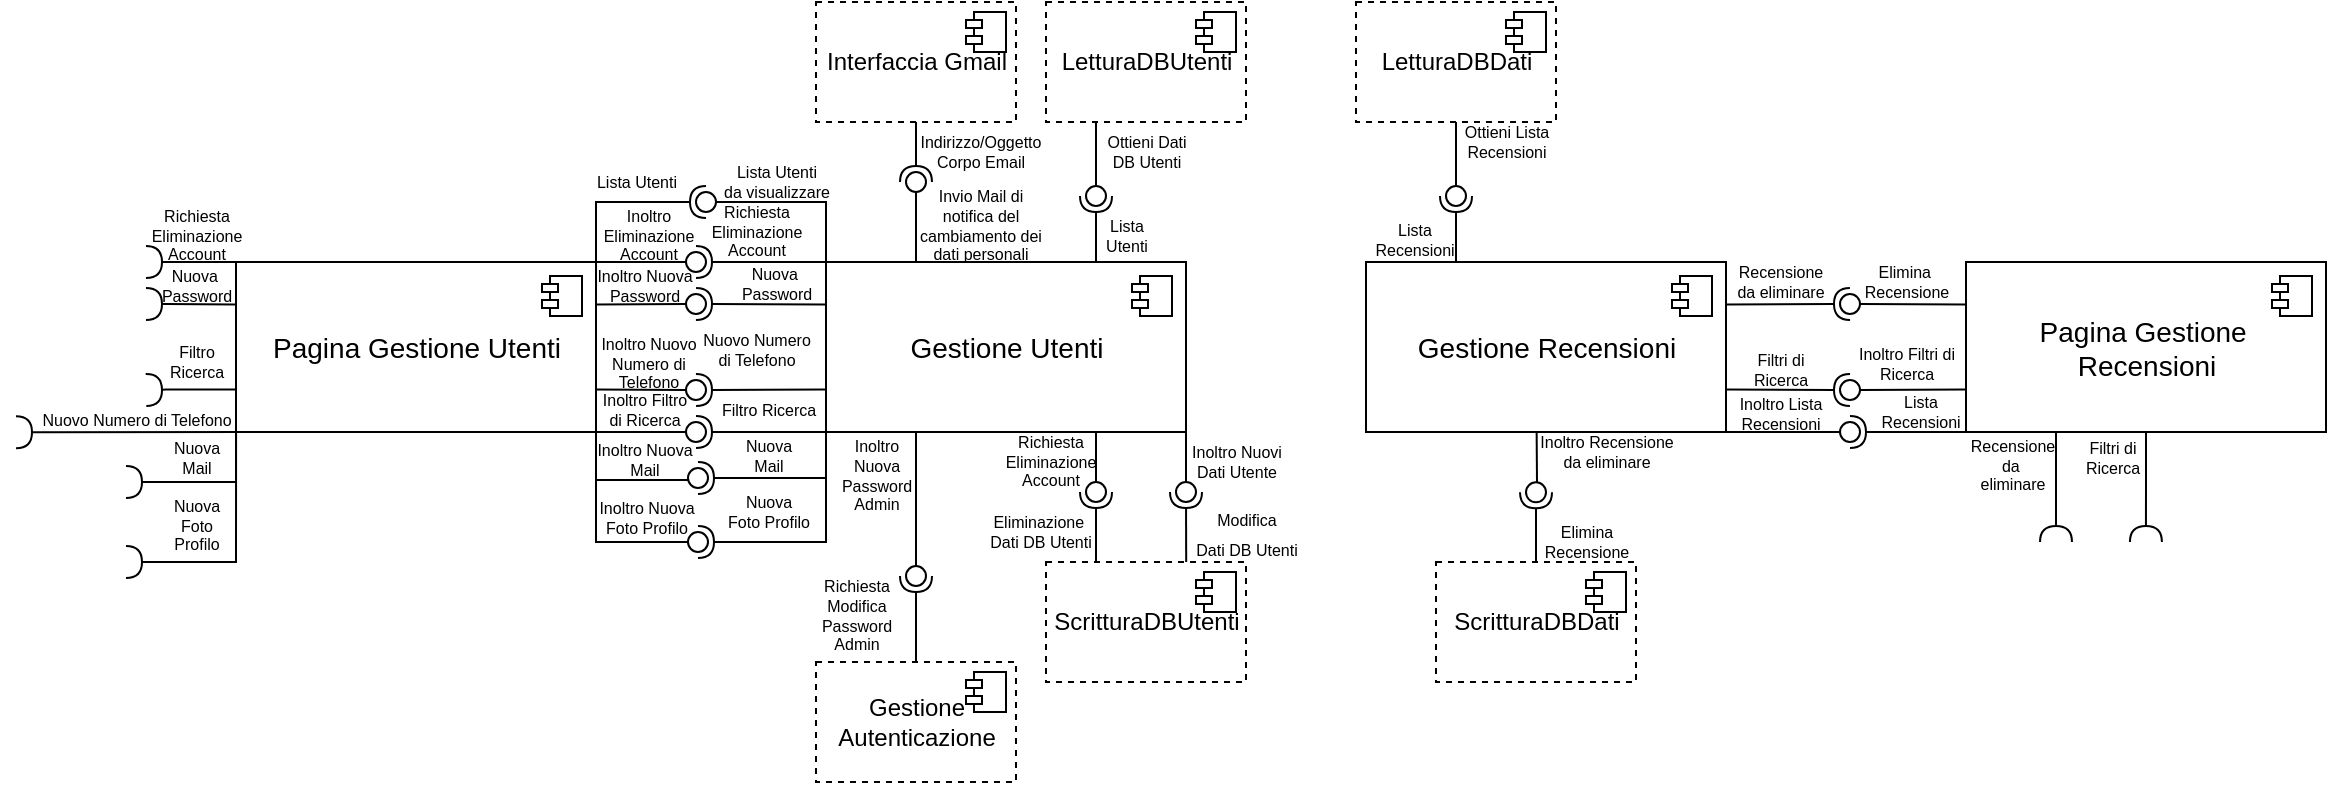 <mxfile version="14.6.13" type="device"><diagram name="Pagina-1" id="r0RVuna3pJHe9un1B9BG"><mxGraphModel dx="1111" dy="325" grid="1" gridSize="10" guides="1" tooltips="1" connect="1" arrows="1" fold="1" page="1" pageScale="1" pageWidth="827" pageHeight="1169" math="0" shadow="0"><root><mxCell id="0"/><mxCell id="1" parent="0"/><mxCell id="8ZzWhvBQYeryGhF7GO5f-3" value="&lt;font style=&quot;font-size: 14px&quot;&gt;Gestione Utenti&lt;/font&gt;" style="html=1;dropTarget=0;" parent="1" vertex="1"><mxGeometry x="300" y="880" width="180" height="85" as="geometry"/></mxCell><mxCell id="8ZzWhvBQYeryGhF7GO5f-4" value="" style="shape=module;jettyWidth=8;jettyHeight=4;" parent="8ZzWhvBQYeryGhF7GO5f-3" vertex="1"><mxGeometry x="1" width="20" height="20" relative="1" as="geometry"><mxPoint x="-27" y="7" as="offset"/></mxGeometry></mxCell><mxCell id="8ZzWhvBQYeryGhF7GO5f-5" value="Gestione &lt;br&gt;Autenticazione" style="html=1;dropTarget=0;dashed=1;" parent="1" vertex="1"><mxGeometry x="295" y="1080" width="100" height="60" as="geometry"/></mxCell><mxCell id="8ZzWhvBQYeryGhF7GO5f-6" value="" style="shape=module;jettyWidth=8;jettyHeight=4;" parent="8ZzWhvBQYeryGhF7GO5f-5" vertex="1"><mxGeometry x="1" width="20" height="20" relative="1" as="geometry"><mxPoint x="-25" y="5" as="offset"/></mxGeometry></mxCell><mxCell id="8ZzWhvBQYeryGhF7GO5f-7" value="ScritturaDBUtenti" style="html=1;dropTarget=0;dashed=1;" parent="1" vertex="1"><mxGeometry x="410" y="1030" width="100" height="60" as="geometry"/></mxCell><mxCell id="8ZzWhvBQYeryGhF7GO5f-8" value="" style="shape=module;jettyWidth=8;jettyHeight=4;" parent="8ZzWhvBQYeryGhF7GO5f-7" vertex="1"><mxGeometry x="1" width="20" height="20" relative="1" as="geometry"><mxPoint x="-25" y="5" as="offset"/></mxGeometry></mxCell><mxCell id="8ZzWhvBQYeryGhF7GO5f-9" value="Interfaccia Gmail" style="html=1;dropTarget=0;dashed=1;" parent="1" vertex="1"><mxGeometry x="295" y="750" width="100" height="60" as="geometry"/></mxCell><mxCell id="8ZzWhvBQYeryGhF7GO5f-10" value="" style="shape=module;jettyWidth=8;jettyHeight=4;" parent="8ZzWhvBQYeryGhF7GO5f-9" vertex="1"><mxGeometry x="1" width="20" height="20" relative="1" as="geometry"><mxPoint x="-25" y="5" as="offset"/></mxGeometry></mxCell><mxCell id="8ZzWhvBQYeryGhF7GO5f-11" value="&lt;font style=&quot;font-size: 14px&quot;&gt;Pagina Gestione Utenti&lt;/font&gt;" style="html=1;dropTarget=0;" parent="1" vertex="1"><mxGeometry x="5" y="880" width="180" height="85" as="geometry"/></mxCell><mxCell id="8ZzWhvBQYeryGhF7GO5f-12" value="" style="shape=module;jettyWidth=8;jettyHeight=4;" parent="8ZzWhvBQYeryGhF7GO5f-11" vertex="1"><mxGeometry x="1" width="20" height="20" relative="1" as="geometry"><mxPoint x="-27" y="7" as="offset"/></mxGeometry></mxCell><mxCell id="8ZzWhvBQYeryGhF7GO5f-13" value="&lt;font style=&quot;font-size: 14px&quot;&gt;Gestione Recensioni&lt;/font&gt;" style="html=1;dropTarget=0;" parent="1" vertex="1"><mxGeometry x="570" y="880" width="180" height="85" as="geometry"/></mxCell><mxCell id="8ZzWhvBQYeryGhF7GO5f-14" value="" style="shape=module;jettyWidth=8;jettyHeight=4;" parent="8ZzWhvBQYeryGhF7GO5f-13" vertex="1"><mxGeometry x="1" width="20" height="20" relative="1" as="geometry"><mxPoint x="-27" y="7" as="offset"/></mxGeometry></mxCell><mxCell id="8ZzWhvBQYeryGhF7GO5f-15" value="&lt;font style=&quot;font-size: 14px&quot;&gt;Pagina Gestione&amp;nbsp;&lt;br&gt;Recensioni&lt;br&gt;&lt;/font&gt;" style="html=1;dropTarget=0;" parent="1" vertex="1"><mxGeometry x="870" y="880" width="180" height="85" as="geometry"/></mxCell><mxCell id="8ZzWhvBQYeryGhF7GO5f-16" value="" style="shape=module;jettyWidth=8;jettyHeight=4;" parent="8ZzWhvBQYeryGhF7GO5f-15" vertex="1"><mxGeometry x="1" width="20" height="20" relative="1" as="geometry"><mxPoint x="-27" y="7" as="offset"/></mxGeometry></mxCell><mxCell id="8ZzWhvBQYeryGhF7GO5f-17" value="LetturaDBUtenti" style="html=1;dropTarget=0;dashed=1;" parent="1" vertex="1"><mxGeometry x="410" y="750" width="100" height="60" as="geometry"/></mxCell><mxCell id="8ZzWhvBQYeryGhF7GO5f-18" value="" style="shape=module;jettyWidth=8;jettyHeight=4;" parent="8ZzWhvBQYeryGhF7GO5f-17" vertex="1"><mxGeometry x="1" width="20" height="20" relative="1" as="geometry"><mxPoint x="-25" y="5" as="offset"/></mxGeometry></mxCell><mxCell id="ghMi2BkmYx3wNhRPflyT-1" value="" style="rounded=0;orthogonalLoop=1;jettySize=auto;html=1;endArrow=none;endFill=0;exitX=0.25;exitY=0;exitDx=0;exitDy=0;" parent="1" source="8ZzWhvBQYeryGhF7GO5f-3" target="ghMi2BkmYx3wNhRPflyT-3" edge="1"><mxGeometry relative="1" as="geometry"><mxPoint x="160" y="965" as="sourcePoint"/></mxGeometry></mxCell><mxCell id="ghMi2BkmYx3wNhRPflyT-2" value="" style="rounded=0;orthogonalLoop=1;jettySize=auto;html=1;endArrow=halfCircle;endFill=0;entryX=0.5;entryY=0.5;entryDx=0;entryDy=0;endSize=6;strokeWidth=1;exitX=0.5;exitY=1;exitDx=0;exitDy=0;" parent="1" source="8ZzWhvBQYeryGhF7GO5f-9" target="ghMi2BkmYx3wNhRPflyT-3" edge="1"><mxGeometry relative="1" as="geometry"><mxPoint x="360" y="860" as="sourcePoint"/></mxGeometry></mxCell><mxCell id="ghMi2BkmYx3wNhRPflyT-3" value="" style="ellipse;whiteSpace=wrap;html=1;fontFamily=Helvetica;fontSize=12;fontColor=#000000;align=center;strokeColor=#000000;fillColor=#ffffff;points=[];aspect=fixed;resizable=0;" parent="1" vertex="1"><mxGeometry x="340" y="835" width="10" height="10" as="geometry"/></mxCell><mxCell id="ghMi2BkmYx3wNhRPflyT-4" value="Lista &lt;br&gt;Utenti" style="text;html=1;align=center;verticalAlign=middle;resizable=0;points=[];autosize=1;strokeColor=none;fontSize=8;spacing=0;" parent="1" vertex="1"><mxGeometry x="430" y="852" width="40" height="30" as="geometry"/></mxCell><mxCell id="ghMi2BkmYx3wNhRPflyT-5" value="" style="rounded=0;orthogonalLoop=1;jettySize=auto;html=1;endArrow=none;endFill=0;fontSize=8;exitX=1;exitY=0.25;exitDx=0;exitDy=0;" parent="1" source="8ZzWhvBQYeryGhF7GO5f-11" target="ghMi2BkmYx3wNhRPflyT-7" edge="1"><mxGeometry relative="1" as="geometry"><mxPoint x="50" y="915" as="sourcePoint"/></mxGeometry></mxCell><mxCell id="ghMi2BkmYx3wNhRPflyT-6" value="" style="rounded=0;orthogonalLoop=1;jettySize=auto;html=1;endArrow=halfCircle;endFill=0;entryX=0.5;entryY=0.5;entryDx=0;entryDy=0;endSize=6;strokeWidth=1;fontSize=8;exitX=0;exitY=0.25;exitDx=0;exitDy=0;" parent="1" source="8ZzWhvBQYeryGhF7GO5f-3" target="ghMi2BkmYx3wNhRPflyT-7" edge="1"><mxGeometry relative="1" as="geometry"><mxPoint x="90" y="915" as="sourcePoint"/></mxGeometry></mxCell><mxCell id="ghMi2BkmYx3wNhRPflyT-7" value="" style="ellipse;whiteSpace=wrap;html=1;fontFamily=Helvetica;fontSize=12;fontColor=#000000;align=center;strokeColor=#000000;fillColor=#ffffff;points=[];aspect=fixed;resizable=0;" parent="1" vertex="1"><mxGeometry x="230" y="896" width="10" height="10" as="geometry"/></mxCell><mxCell id="ghMi2BkmYx3wNhRPflyT-8" value="Nuova&amp;nbsp;&lt;br&gt;Password" style="text;html=1;align=center;verticalAlign=middle;resizable=0;points=[];autosize=1;strokeColor=none;fontSize=8;" parent="1" vertex="1"><mxGeometry x="250" y="876" width="50" height="30" as="geometry"/></mxCell><mxCell id="ghMi2BkmYx3wNhRPflyT-9" value="" style="rounded=0;orthogonalLoop=1;jettySize=auto;html=1;endArrow=none;endFill=0;fontSize=8;exitX=1;exitY=0.75;exitDx=0;exitDy=0;" parent="1" source="8ZzWhvBQYeryGhF7GO5f-11" target="ghMi2BkmYx3wNhRPflyT-11" edge="1"><mxGeometry relative="1" as="geometry"><mxPoint x="210" y="955" as="sourcePoint"/></mxGeometry></mxCell><mxCell id="ghMi2BkmYx3wNhRPflyT-10" value="" style="rounded=0;orthogonalLoop=1;jettySize=auto;html=1;endArrow=halfCircle;endFill=0;entryX=0.5;entryY=0.5;entryDx=0;entryDy=0;endSize=6;strokeWidth=1;fontSize=8;exitX=0;exitY=0.75;exitDx=0;exitDy=0;" parent="1" source="8ZzWhvBQYeryGhF7GO5f-3" target="ghMi2BkmYx3wNhRPflyT-11" edge="1"><mxGeometry relative="1" as="geometry"><mxPoint x="250" y="955" as="sourcePoint"/></mxGeometry></mxCell><mxCell id="ghMi2BkmYx3wNhRPflyT-11" value="" style="ellipse;whiteSpace=wrap;html=1;fontFamily=Helvetica;fontSize=12;fontColor=#000000;align=center;strokeColor=#000000;fillColor=#ffffff;points=[];aspect=fixed;resizable=0;" parent="1" vertex="1"><mxGeometry x="230" y="939" width="10" height="10" as="geometry"/></mxCell><mxCell id="ghMi2BkmYx3wNhRPflyT-12" value="Nuovo Numero&lt;br&gt;di Telefono" style="text;html=1;align=center;verticalAlign=middle;resizable=0;points=[];autosize=1;strokeColor=none;fontSize=8;" parent="1" vertex="1"><mxGeometry x="230" y="909" width="70" height="30" as="geometry"/></mxCell><mxCell id="ghMi2BkmYx3wNhRPflyT-13" value="" style="rounded=0;orthogonalLoop=1;jettySize=auto;html=1;endArrow=none;endFill=0;fontSize=8;exitX=1;exitY=0;exitDx=0;exitDy=0;" parent="1" source="8ZzWhvBQYeryGhF7GO5f-11" target="ghMi2BkmYx3wNhRPflyT-15" edge="1"><mxGeometry relative="1" as="geometry"><mxPoint x="190" y="895" as="sourcePoint"/></mxGeometry></mxCell><mxCell id="ghMi2BkmYx3wNhRPflyT-14" value="" style="rounded=0;orthogonalLoop=1;jettySize=auto;html=1;endArrow=halfCircle;endFill=0;entryX=0.5;entryY=0.5;entryDx=0;entryDy=0;endSize=6;strokeWidth=1;fontSize=8;exitX=0;exitY=0;exitDx=0;exitDy=0;" parent="1" source="8ZzWhvBQYeryGhF7GO5f-3" target="ghMi2BkmYx3wNhRPflyT-15" edge="1"><mxGeometry relative="1" as="geometry"><mxPoint x="230" y="895" as="sourcePoint"/></mxGeometry></mxCell><mxCell id="ghMi2BkmYx3wNhRPflyT-15" value="" style="ellipse;whiteSpace=wrap;html=1;fontFamily=Helvetica;fontSize=12;fontColor=#000000;align=center;strokeColor=#000000;fillColor=#ffffff;points=[];aspect=fixed;resizable=0;" parent="1" vertex="1"><mxGeometry x="230" y="875" width="10" height="10" as="geometry"/></mxCell><mxCell id="ghMi2BkmYx3wNhRPflyT-16" value="Richiesta&lt;br&gt;Eliminazione&lt;br&gt;Account" style="text;html=1;align=center;verticalAlign=middle;resizable=0;points=[];autosize=1;strokeColor=none;fontSize=8;" parent="1" vertex="1"><mxGeometry x="235" y="845" width="60" height="40" as="geometry"/></mxCell><mxCell id="ghMi2BkmYx3wNhRPflyT-17" value="" style="rounded=0;orthogonalLoop=1;jettySize=auto;html=1;endArrow=none;endFill=0;fontSize=8;exitX=0.25;exitY=1;exitDx=0;exitDy=0;" parent="1" source="8ZzWhvBQYeryGhF7GO5f-3" target="ghMi2BkmYx3wNhRPflyT-19" edge="1"><mxGeometry relative="1" as="geometry"><mxPoint x="367" y="1030" as="sourcePoint"/></mxGeometry></mxCell><mxCell id="ghMi2BkmYx3wNhRPflyT-18" value="" style="rounded=0;orthogonalLoop=1;jettySize=auto;html=1;endArrow=halfCircle;endFill=0;entryX=0.5;entryY=0.5;entryDx=0;entryDy=0;endSize=6;strokeWidth=1;fontSize=8;exitX=0.5;exitY=0;exitDx=0;exitDy=0;" parent="1" source="8ZzWhvBQYeryGhF7GO5f-5" target="ghMi2BkmYx3wNhRPflyT-19" edge="1"><mxGeometry relative="1" as="geometry"><mxPoint x="413" y="1044" as="sourcePoint"/></mxGeometry></mxCell><mxCell id="ghMi2BkmYx3wNhRPflyT-19" value="" style="ellipse;whiteSpace=wrap;html=1;fontFamily=Helvetica;fontSize=12;fontColor=#000000;align=center;strokeColor=#000000;fillColor=#ffffff;points=[];aspect=fixed;resizable=0;" parent="1" vertex="1"><mxGeometry x="340" y="1032" width="10" height="10" as="geometry"/></mxCell><mxCell id="ghMi2BkmYx3wNhRPflyT-20" value="Inoltro &lt;br&gt;Nuova&lt;br&gt;Password &lt;br&gt;Admin" style="text;html=1;align=center;verticalAlign=middle;resizable=0;points=[];autosize=1;strokeColor=none;fontSize=8;" parent="1" vertex="1"><mxGeometry x="300" y="962" width="50" height="50" as="geometry"/></mxCell><mxCell id="ghMi2BkmYx3wNhRPflyT-21" value="Richiesta&lt;br&gt;Modifica&lt;br&gt;Password&lt;br&gt;Admin" style="text;html=1;align=center;verticalAlign=middle;resizable=0;points=[];autosize=1;strokeColor=none;fontSize=8;" parent="1" vertex="1"><mxGeometry x="290" y="1032" width="50" height="50" as="geometry"/></mxCell><mxCell id="ghMi2BkmYx3wNhRPflyT-22" value="" style="rounded=0;orthogonalLoop=1;jettySize=auto;html=1;endArrow=none;endFill=0;fontSize=8;exitX=0.75;exitY=1;exitDx=0;exitDy=0;" parent="1" source="8ZzWhvBQYeryGhF7GO5f-3" target="ghMi2BkmYx3wNhRPflyT-24" edge="1"><mxGeometry relative="1" as="geometry"><mxPoint x="470" y="935" as="sourcePoint"/></mxGeometry></mxCell><mxCell id="ghMi2BkmYx3wNhRPflyT-23" value="" style="rounded=0;orthogonalLoop=1;jettySize=auto;html=1;endArrow=halfCircle;endFill=0;entryX=0.5;entryY=0.5;entryDx=0;entryDy=0;endSize=6;strokeWidth=1;fontSize=8;exitX=0.25;exitY=0;exitDx=0;exitDy=0;" parent="1" source="8ZzWhvBQYeryGhF7GO5f-7" target="ghMi2BkmYx3wNhRPflyT-24" edge="1"><mxGeometry relative="1" as="geometry"><mxPoint x="510" y="935" as="sourcePoint"/></mxGeometry></mxCell><mxCell id="ghMi2BkmYx3wNhRPflyT-24" value="" style="ellipse;whiteSpace=wrap;html=1;fontFamily=Helvetica;fontSize=12;fontColor=#000000;align=center;strokeColor=#000000;fillColor=#ffffff;points=[];aspect=fixed;resizable=0;" parent="1" vertex="1"><mxGeometry x="430" y="990" width="10" height="10" as="geometry"/></mxCell><mxCell id="ghMi2BkmYx3wNhRPflyT-25" value="&lt;font style=&quot;font-size: 8px;&quot;&gt;Eliminazione&amp;nbsp;&lt;br style=&quot;font-size: 8px;&quot;&gt;Dati DB Utenti&lt;br style=&quot;font-size: 8px;&quot;&gt;&lt;/font&gt;" style="text;html=1;align=center;verticalAlign=middle;resizable=0;points=[];autosize=1;strokeColor=none;fillColor=none;fontSize=8;" parent="1" vertex="1"><mxGeometry x="372" y="1000" width="70" height="30" as="geometry"/></mxCell><mxCell id="ghMi2BkmYx3wNhRPflyT-26" value="&lt;font style=&quot;font-size: 8px;&quot;&gt;Richiesta&lt;br style=&quot;font-size: 8px;&quot;&gt;Eliminazione &lt;br style=&quot;font-size: 8px;&quot;&gt;Account&lt;br style=&quot;font-size: 8px;&quot;&gt;&lt;/font&gt;" style="text;html=1;align=center;verticalAlign=middle;resizable=0;points=[];autosize=1;strokeColor=none;fillColor=none;spacing=0;fontSize=8;" parent="1" vertex="1"><mxGeometry x="382" y="960" width="60" height="40" as="geometry"/></mxCell><mxCell id="ghMi2BkmYx3wNhRPflyT-27" value="" style="rounded=0;orthogonalLoop=1;jettySize=auto;html=1;endArrow=none;endFill=0;fontSize=8;exitX=1;exitY=1;exitDx=0;exitDy=0;" parent="1" source="8ZzWhvBQYeryGhF7GO5f-3" target="ghMi2BkmYx3wNhRPflyT-29" edge="1"><mxGeometry relative="1" as="geometry"><mxPoint x="430" y="975" as="sourcePoint"/></mxGeometry></mxCell><mxCell id="ghMi2BkmYx3wNhRPflyT-28" value="" style="rounded=0;orthogonalLoop=1;jettySize=auto;html=1;endArrow=halfCircle;endFill=0;entryX=0.5;entryY=0.5;entryDx=0;entryDy=0;endSize=6;strokeWidth=1;fontSize=8;exitX=0.701;exitY=0;exitDx=0;exitDy=0;exitPerimeter=0;" parent="1" source="8ZzWhvBQYeryGhF7GO5f-7" target="ghMi2BkmYx3wNhRPflyT-29" edge="1"><mxGeometry relative="1" as="geometry"><mxPoint x="470" y="1010" as="sourcePoint"/></mxGeometry></mxCell><mxCell id="ghMi2BkmYx3wNhRPflyT-29" value="" style="ellipse;whiteSpace=wrap;html=1;fontFamily=Helvetica;fontSize=12;fontColor=#000000;align=center;strokeColor=#000000;fillColor=#ffffff;points=[];aspect=fixed;resizable=0;" parent="1" vertex="1"><mxGeometry x="475" y="990" width="10" height="10" as="geometry"/></mxCell><mxCell id="ghMi2BkmYx3wNhRPflyT-30" value="&lt;font style=&quot;font-size: 8px&quot;&gt;Inoltro Nuovi&lt;br&gt;Dati Utente&lt;br style=&quot;font-size: 8px&quot;&gt;&lt;/font&gt;" style="text;html=1;align=center;verticalAlign=middle;resizable=0;points=[];autosize=1;strokeColor=none;fillColor=none;spacing=0;fontSize=8;" parent="1" vertex="1"><mxGeometry x="475" y="965" width="60" height="30" as="geometry"/></mxCell><mxCell id="ghMi2BkmYx3wNhRPflyT-31" value="&lt;font style=&quot;font-size: 8px&quot;&gt;Modifica&lt;br&gt;Dati DB Utenti&lt;br&gt;&lt;/font&gt;" style="text;html=1;align=center;verticalAlign=middle;resizable=0;points=[];autosize=1;strokeColor=none;fillColor=none;" parent="1" vertex="1"><mxGeometry x="475" y="995" width="70" height="40" as="geometry"/></mxCell><mxCell id="ghMi2BkmYx3wNhRPflyT-32" value="" style="rounded=0;orthogonalLoop=1;jettySize=auto;html=1;endArrow=none;endFill=0;fontSize=8;exitX=1;exitY=1;exitDx=0;exitDy=0;" parent="1" source="8ZzWhvBQYeryGhF7GO5f-11" target="ghMi2BkmYx3wNhRPflyT-34" edge="1"><mxGeometry relative="1" as="geometry"><mxPoint x="270" y="915" as="sourcePoint"/></mxGeometry></mxCell><mxCell id="ghMi2BkmYx3wNhRPflyT-33" value="" style="rounded=0;orthogonalLoop=1;jettySize=auto;html=1;endArrow=halfCircle;endFill=0;entryX=0.5;entryY=0.5;entryDx=0;entryDy=0;endSize=6;strokeWidth=1;fontSize=8;exitX=0;exitY=1;exitDx=0;exitDy=0;" parent="1" source="8ZzWhvBQYeryGhF7GO5f-3" target="ghMi2BkmYx3wNhRPflyT-34" edge="1"><mxGeometry relative="1" as="geometry"><mxPoint x="310" y="915" as="sourcePoint"/></mxGeometry></mxCell><mxCell id="ghMi2BkmYx3wNhRPflyT-34" value="" style="ellipse;whiteSpace=wrap;html=1;fontFamily=Helvetica;fontSize=12;fontColor=#000000;align=center;strokeColor=#000000;fillColor=#ffffff;points=[];aspect=fixed;resizable=0;" parent="1" vertex="1"><mxGeometry x="230" y="960" width="10" height="10" as="geometry"/></mxCell><mxCell id="ghMi2BkmYx3wNhRPflyT-35" value="Filtro Ricerca" style="text;html=1;align=center;verticalAlign=middle;resizable=0;points=[];autosize=1;strokeColor=none;fontSize=8;" parent="1" vertex="1"><mxGeometry x="241" y="944" width="60" height="20" as="geometry"/></mxCell><mxCell id="ghMi2BkmYx3wNhRPflyT-36" value="" style="rounded=0;orthogonalLoop=1;jettySize=auto;html=1;endArrow=none;endFill=0;fontSize=8;exitX=0;exitY=0;exitDx=0;exitDy=0;edgeStyle=orthogonalEdgeStyle;" parent="1" source="8ZzWhvBQYeryGhF7GO5f-3" target="ghMi2BkmYx3wNhRPflyT-38" edge="1"><mxGeometry relative="1" as="geometry"><mxPoint x="220" y="875" as="sourcePoint"/><Array as="points"><mxPoint x="300" y="850"/></Array></mxGeometry></mxCell><mxCell id="ghMi2BkmYx3wNhRPflyT-37" value="" style="rounded=0;orthogonalLoop=1;jettySize=auto;html=1;endArrow=halfCircle;endFill=0;entryX=0.5;entryY=0.5;entryDx=0;entryDy=0;endSize=6;strokeWidth=1;fontSize=8;edgeStyle=orthogonalEdgeStyle;exitX=1;exitY=0;exitDx=0;exitDy=0;" parent="1" source="8ZzWhvBQYeryGhF7GO5f-11" target="ghMi2BkmYx3wNhRPflyT-38" edge="1"><mxGeometry relative="1" as="geometry"><mxPoint x="170" y="860" as="sourcePoint"/><Array as="points"><mxPoint x="185" y="850"/></Array></mxGeometry></mxCell><mxCell id="ghMi2BkmYx3wNhRPflyT-38" value="" style="ellipse;whiteSpace=wrap;html=1;fontFamily=Helvetica;fontSize=12;fontColor=#000000;align=center;strokeColor=#000000;fillColor=#ffffff;points=[];aspect=fixed;resizable=0;" parent="1" vertex="1"><mxGeometry x="235" y="845" width="10" height="10" as="geometry"/></mxCell><mxCell id="ghMi2BkmYx3wNhRPflyT-39" value="Lista Utenti&lt;br&gt;da visualizzare" style="text;html=1;align=center;verticalAlign=middle;resizable=0;points=[];autosize=1;strokeColor=none;fontSize=8;" parent="1" vertex="1"><mxGeometry x="240" y="825" width="70" height="30" as="geometry"/></mxCell><mxCell id="ghMi2BkmYx3wNhRPflyT-40" value="Lista Utenti" style="text;html=1;align=center;verticalAlign=middle;resizable=0;points=[];autosize=1;strokeColor=none;fontSize=8;spacing=0;" parent="1" vertex="1"><mxGeometry x="175" y="830" width="60" height="20" as="geometry"/></mxCell><mxCell id="ghMi2BkmYx3wNhRPflyT-41" value="Inoltro Nuova&lt;br&gt;Password" style="text;html=1;align=center;verticalAlign=middle;resizable=0;points=[];autosize=1;strokeColor=none;fontSize=8;" parent="1" vertex="1"><mxGeometry x="179" y="877" width="60" height="30" as="geometry"/></mxCell><mxCell id="ghMi2BkmYx3wNhRPflyT-42" value="Inoltro&lt;br&gt;Eliminazione&lt;br&gt;Account" style="text;html=1;align=center;verticalAlign=middle;resizable=0;points=[];autosize=1;strokeColor=none;fontSize=8;" parent="1" vertex="1"><mxGeometry x="181" y="847" width="60" height="40" as="geometry"/></mxCell><mxCell id="ghMi2BkmYx3wNhRPflyT-43" value="Inoltro Nuovo&lt;br&gt;Numero di&lt;br&gt;Telefono" style="text;html=1;align=center;verticalAlign=middle;resizable=0;points=[];autosize=1;strokeColor=none;fontSize=8;" parent="1" vertex="1"><mxGeometry x="181" y="911" width="60" height="40" as="geometry"/></mxCell><mxCell id="ghMi2BkmYx3wNhRPflyT-44" value="Inoltro Filtro&lt;br&gt;di Ricerca" style="text;html=1;align=center;verticalAlign=middle;resizable=0;points=[];autosize=1;strokeColor=none;fontSize=8;" parent="1" vertex="1"><mxGeometry x="179" y="939" width="60" height="30" as="geometry"/></mxCell><mxCell id="ghMi2BkmYx3wNhRPflyT-46" value="" style="rounded=0;orthogonalLoop=1;jettySize=auto;html=1;endArrow=halfCircle;endFill=0;entryX=0.5;entryY=0.5;entryDx=0;entryDy=0;endSize=6;strokeWidth=1;fontSize=8;exitX=0;exitY=0;exitDx=0;exitDy=0;" parent="1" source="8ZzWhvBQYeryGhF7GO5f-11" edge="1"><mxGeometry relative="1" as="geometry"><mxPoint x="-20" y="880" as="sourcePoint"/><mxPoint x="-40" y="880" as="targetPoint"/></mxGeometry></mxCell><mxCell id="ghMi2BkmYx3wNhRPflyT-48" value="" style="rounded=0;orthogonalLoop=1;jettySize=auto;html=1;endArrow=halfCircle;endFill=0;endSize=6;strokeWidth=1;fontSize=8;exitX=0;exitY=0.25;exitDx=0;exitDy=0;" parent="1" source="8ZzWhvBQYeryGhF7GO5f-11" edge="1"><mxGeometry relative="1" as="geometry"><mxPoint y="911" as="sourcePoint"/><mxPoint x="-40" y="901" as="targetPoint"/><Array as="points"><mxPoint x="-30" y="901"/><mxPoint x="-40" y="901"/></Array></mxGeometry></mxCell><mxCell id="ghMi2BkmYx3wNhRPflyT-52" value="" style="rounded=0;orthogonalLoop=1;jettySize=auto;html=1;endArrow=halfCircle;endFill=0;endSize=6;strokeWidth=1;fontSize=8;exitX=0;exitY=0.75;exitDx=0;exitDy=0;edgeStyle=orthogonalEdgeStyle;" parent="1" source="8ZzWhvBQYeryGhF7GO5f-11" edge="1"><mxGeometry relative="1" as="geometry"><mxPoint y="936" as="sourcePoint"/><mxPoint x="-40" y="944" as="targetPoint"/><Array as="points"><mxPoint x="-30" y="944"/></Array></mxGeometry></mxCell><mxCell id="ghMi2BkmYx3wNhRPflyT-54" value="Nuova&amp;nbsp;&lt;br&gt;Password" style="text;html=1;align=center;verticalAlign=middle;resizable=0;points=[];autosize=1;strokeColor=none;fontSize=8;" parent="1" vertex="1"><mxGeometry x="-40" y="877" width="50" height="30" as="geometry"/></mxCell><mxCell id="ghMi2BkmYx3wNhRPflyT-55" value="Richiesta&lt;br&gt;Eliminazione&lt;br&gt;Account" style="text;html=1;align=center;verticalAlign=middle;resizable=0;points=[];autosize=1;strokeColor=none;fontSize=8;" parent="1" vertex="1"><mxGeometry x="-45" y="847" width="60" height="40" as="geometry"/></mxCell><mxCell id="ghMi2BkmYx3wNhRPflyT-56" value="Nuovo Numero di Telefono" style="text;html=1;align=center;verticalAlign=middle;resizable=0;points=[];autosize=1;strokeColor=none;fontSize=8;" parent="1" vertex="1"><mxGeometry x="-100" y="949" width="110" height="20" as="geometry"/></mxCell><mxCell id="ghMi2BkmYx3wNhRPflyT-57" value="Filtro &lt;br&gt;Ricerca" style="text;html=1;align=center;verticalAlign=middle;resizable=0;points=[];autosize=1;strokeColor=none;fontSize=8;" parent="1" vertex="1"><mxGeometry x="-35" y="915" width="40" height="30" as="geometry"/></mxCell><mxCell id="ghMi2BkmYx3wNhRPflyT-58" value="Indirizzo/Oggetto&lt;br&gt;Corpo Email" style="text;strokeColor=none;fillColor=none;html=1;align=center;verticalAlign=middle;whiteSpace=wrap;rounded=0;fontSize=8;spacing=0;" parent="1" vertex="1"><mxGeometry x="345" y="817.5" width="65" height="15" as="geometry"/></mxCell><mxCell id="ghMi2BkmYx3wNhRPflyT-59" value="&lt;font style=&quot;line-height: 60% ; font-size: 8px&quot;&gt;Invio Mail di notifica del cambiamento dei dati personali&lt;br style=&quot;font-size: 8px&quot;&gt;&lt;/font&gt;" style="text;strokeColor=none;fillColor=none;html=1;align=center;verticalAlign=middle;whiteSpace=wrap;rounded=0;fontSize=8;spacing=0;" parent="1" vertex="1"><mxGeometry x="345" y="854" width="65" height="15" as="geometry"/></mxCell><mxCell id="ghMi2BkmYx3wNhRPflyT-60" value="" style="rounded=0;orthogonalLoop=1;jettySize=auto;html=1;endArrow=none;endFill=0;fontSize=8;exitX=0.25;exitY=1;exitDx=0;exitDy=0;" parent="1" source="8ZzWhvBQYeryGhF7GO5f-17" target="ghMi2BkmYx3wNhRPflyT-62" edge="1"><mxGeometry relative="1" as="geometry"><mxPoint x="470" y="815" as="sourcePoint"/></mxGeometry></mxCell><mxCell id="ghMi2BkmYx3wNhRPflyT-61" value="" style="rounded=0;orthogonalLoop=1;jettySize=auto;html=1;endArrow=halfCircle;endFill=0;entryX=0.5;entryY=0.5;entryDx=0;entryDy=0;endSize=6;strokeWidth=1;fontSize=8;exitX=0.75;exitY=0;exitDx=0;exitDy=0;" parent="1" source="8ZzWhvBQYeryGhF7GO5f-3" target="ghMi2BkmYx3wNhRPflyT-62" edge="1"><mxGeometry relative="1" as="geometry"><mxPoint x="420" y="840" as="sourcePoint"/></mxGeometry></mxCell><mxCell id="ghMi2BkmYx3wNhRPflyT-62" value="" style="ellipse;whiteSpace=wrap;html=1;fontFamily=Helvetica;fontSize=12;fontColor=#000000;align=center;strokeColor=#000000;fillColor=#ffffff;points=[];aspect=fixed;resizable=0;" parent="1" vertex="1"><mxGeometry x="430" y="842" width="10" height="10" as="geometry"/></mxCell><mxCell id="ghMi2BkmYx3wNhRPflyT-63" value="Ottieni Dati&lt;br style=&quot;font-size: 8px;&quot;&gt;DB Utenti" style="text;html=1;align=center;verticalAlign=middle;resizable=0;points=[];autosize=1;strokeColor=none;fontSize=8;spacing=0;" parent="1" vertex="1"><mxGeometry x="430" y="810" width="60" height="30" as="geometry"/></mxCell><mxCell id="ghMi2BkmYx3wNhRPflyT-64" value="LetturaDBDati" style="html=1;dropTarget=0;dashed=1;" parent="1" vertex="1"><mxGeometry x="565" y="750" width="100" height="60" as="geometry"/></mxCell><mxCell id="ghMi2BkmYx3wNhRPflyT-65" value="" style="shape=module;jettyWidth=8;jettyHeight=4;" parent="ghMi2BkmYx3wNhRPflyT-64" vertex="1"><mxGeometry x="1" width="20" height="20" relative="1" as="geometry"><mxPoint x="-25" y="5" as="offset"/></mxGeometry></mxCell><mxCell id="ghMi2BkmYx3wNhRPflyT-66" value="ScritturaDBDati" style="html=1;dropTarget=0;dashed=1;" parent="1" vertex="1"><mxGeometry x="605" y="1030" width="100" height="60" as="geometry"/></mxCell><mxCell id="ghMi2BkmYx3wNhRPflyT-67" value="" style="shape=module;jettyWidth=8;jettyHeight=4;" parent="ghMi2BkmYx3wNhRPflyT-66" vertex="1"><mxGeometry x="1" width="20" height="20" relative="1" as="geometry"><mxPoint x="-25" y="5" as="offset"/></mxGeometry></mxCell><mxCell id="ghMi2BkmYx3wNhRPflyT-68" value="" style="rounded=0;orthogonalLoop=1;jettySize=auto;html=1;endArrow=none;endFill=0;fontSize=8;exitX=0.5;exitY=1;exitDx=0;exitDy=0;" parent="1" source="ghMi2BkmYx3wNhRPflyT-64" target="ghMi2BkmYx3wNhRPflyT-70" edge="1"><mxGeometry relative="1" as="geometry"><mxPoint x="650" y="965" as="sourcePoint"/></mxGeometry></mxCell><mxCell id="ghMi2BkmYx3wNhRPflyT-69" value="" style="rounded=0;orthogonalLoop=1;jettySize=auto;html=1;endArrow=halfCircle;endFill=0;entryX=0.5;entryY=0.5;entryDx=0;entryDy=0;endSize=6;strokeWidth=1;fontSize=8;exitX=0.25;exitY=0;exitDx=0;exitDy=0;" parent="1" source="8ZzWhvBQYeryGhF7GO5f-13" target="ghMi2BkmYx3wNhRPflyT-70" edge="1"><mxGeometry relative="1" as="geometry"><mxPoint x="690" y="965" as="sourcePoint"/></mxGeometry></mxCell><mxCell id="ghMi2BkmYx3wNhRPflyT-70" value="" style="ellipse;whiteSpace=wrap;html=1;fontFamily=Helvetica;fontSize=12;fontColor=#000000;align=center;strokeColor=#000000;fillColor=#ffffff;points=[];aspect=fixed;resizable=0;" parent="1" vertex="1"><mxGeometry x="610" y="842" width="10" height="10" as="geometry"/></mxCell><mxCell id="ghMi2BkmYx3wNhRPflyT-72" value="Ottieni Lista&lt;br&gt;Recensioni" style="text;html=1;align=center;verticalAlign=middle;resizable=0;points=[];autosize=1;strokeColor=none;fontSize=8;" parent="1" vertex="1"><mxGeometry x="610" y="805" width="60" height="30" as="geometry"/></mxCell><mxCell id="ghMi2BkmYx3wNhRPflyT-73" value="Lista &lt;br&gt;Recensioni" style="text;html=1;align=center;verticalAlign=middle;resizable=0;points=[];autosize=1;strokeColor=none;fontSize=8;" parent="1" vertex="1"><mxGeometry x="564" y="854" width="60" height="30" as="geometry"/></mxCell><mxCell id="ghMi2BkmYx3wNhRPflyT-82" value="" style="rounded=0;orthogonalLoop=1;jettySize=auto;html=1;endArrow=none;endFill=0;fontSize=8;exitX=0.474;exitY=1;exitDx=0;exitDy=0;exitPerimeter=0;edgeStyle=elbowEdgeStyle;" parent="1" source="8ZzWhvBQYeryGhF7GO5f-13" target="ghMi2BkmYx3wNhRPflyT-84" edge="1"><mxGeometry relative="1" as="geometry"><mxPoint x="630" y="995" as="sourcePoint"/></mxGeometry></mxCell><mxCell id="ghMi2BkmYx3wNhRPflyT-83" value="" style="rounded=0;orthogonalLoop=1;jettySize=auto;html=1;endArrow=halfCircle;endFill=0;entryX=0.5;entryY=0.5;entryDx=0;entryDy=0;endSize=6;strokeWidth=1;fontSize=8;exitX=0.5;exitY=0;exitDx=0;exitDy=0;" parent="1" source="ghMi2BkmYx3wNhRPflyT-66" target="ghMi2BkmYx3wNhRPflyT-84" edge="1"><mxGeometry relative="1" as="geometry"><mxPoint x="670" y="995" as="sourcePoint"/></mxGeometry></mxCell><mxCell id="ghMi2BkmYx3wNhRPflyT-84" value="" style="ellipse;whiteSpace=wrap;html=1;fontFamily=Helvetica;fontSize=12;fontColor=#000000;align=center;strokeColor=#000000;fillColor=#ffffff;points=[];aspect=fixed;resizable=0;" parent="1" vertex="1"><mxGeometry x="650" y="990.17" width="10" height="10" as="geometry"/></mxCell><mxCell id="ghMi2BkmYx3wNhRPflyT-85" value="Elimina&lt;br&gt;Recensione" style="text;html=1;align=center;verticalAlign=middle;resizable=0;points=[];autosize=1;strokeColor=none;fontSize=8;" parent="1" vertex="1"><mxGeometry x="650" y="1005" width="60" height="30" as="geometry"/></mxCell><mxCell id="ghMi2BkmYx3wNhRPflyT-86" value="Inoltro Recensione&lt;br&gt;da eliminare" style="text;html=1;align=center;verticalAlign=middle;resizable=0;points=[];autosize=1;strokeColor=none;fontSize=8;" parent="1" vertex="1"><mxGeometry x="650" y="960.17" width="80" height="30" as="geometry"/></mxCell><mxCell id="ghMi2BkmYx3wNhRPflyT-91" value="" style="rounded=0;orthogonalLoop=1;jettySize=auto;html=1;endArrow=none;endFill=0;fontSize=8;exitX=0;exitY=0.25;exitDx=0;exitDy=0;" parent="1" source="8ZzWhvBQYeryGhF7GO5f-15" target="ghMi2BkmYx3wNhRPflyT-93" edge="1"><mxGeometry relative="1" as="geometry"><mxPoint x="770" y="915" as="sourcePoint"/></mxGeometry></mxCell><mxCell id="ghMi2BkmYx3wNhRPflyT-92" value="" style="rounded=0;orthogonalLoop=1;jettySize=auto;html=1;endArrow=halfCircle;endFill=0;entryX=0.5;entryY=0.5;entryDx=0;entryDy=0;endSize=6;strokeWidth=1;fontSize=8;exitX=1;exitY=0.25;exitDx=0;exitDy=0;" parent="1" source="8ZzWhvBQYeryGhF7GO5f-13" target="ghMi2BkmYx3wNhRPflyT-93" edge="1"><mxGeometry relative="1" as="geometry"><mxPoint x="810" y="915" as="sourcePoint"/></mxGeometry></mxCell><mxCell id="ghMi2BkmYx3wNhRPflyT-93" value="" style="ellipse;whiteSpace=wrap;html=1;fontFamily=Helvetica;fontSize=12;fontColor=#000000;align=center;strokeColor=#000000;fillColor=#ffffff;points=[];aspect=fixed;resizable=0;" parent="1" vertex="1"><mxGeometry x="807" y="896" width="10" height="10" as="geometry"/></mxCell><mxCell id="ghMi2BkmYx3wNhRPflyT-94" value="" style="rounded=0;orthogonalLoop=1;jettySize=auto;html=1;endArrow=none;endFill=0;fontSize=8;exitX=0;exitY=0.75;exitDx=0;exitDy=0;" parent="1" source="8ZzWhvBQYeryGhF7GO5f-15" target="ghMi2BkmYx3wNhRPflyT-96" edge="1"><mxGeometry relative="1" as="geometry"><mxPoint x="740" y="915" as="sourcePoint"/></mxGeometry></mxCell><mxCell id="ghMi2BkmYx3wNhRPflyT-95" value="" style="rounded=0;orthogonalLoop=1;jettySize=auto;html=1;endArrow=halfCircle;endFill=0;entryX=0.5;entryY=0.5;entryDx=0;entryDy=0;endSize=6;strokeWidth=1;fontSize=8;exitX=1;exitY=0.75;exitDx=0;exitDy=0;" parent="1" source="8ZzWhvBQYeryGhF7GO5f-13" target="ghMi2BkmYx3wNhRPflyT-96" edge="1"><mxGeometry relative="1" as="geometry"><mxPoint x="780" y="915" as="sourcePoint"/></mxGeometry></mxCell><mxCell id="ghMi2BkmYx3wNhRPflyT-96" value="" style="ellipse;whiteSpace=wrap;html=1;fontFamily=Helvetica;fontSize=12;fontColor=#000000;align=center;strokeColor=#000000;fillColor=#ffffff;points=[];aspect=fixed;resizable=0;" parent="1" vertex="1"><mxGeometry x="807" y="939" width="10" height="10" as="geometry"/></mxCell><mxCell id="ghMi2BkmYx3wNhRPflyT-97" value="" style="rounded=0;orthogonalLoop=1;jettySize=auto;html=1;endArrow=none;endFill=0;fontSize=8;exitX=1;exitY=1;exitDx=0;exitDy=0;" parent="1" source="8ZzWhvBQYeryGhF7GO5f-13" target="ghMi2BkmYx3wNhRPflyT-99" edge="1"><mxGeometry relative="1" as="geometry"><mxPoint x="750" y="925" as="sourcePoint"/></mxGeometry></mxCell><mxCell id="ghMi2BkmYx3wNhRPflyT-98" value="" style="rounded=0;orthogonalLoop=1;jettySize=auto;html=1;endArrow=halfCircle;endFill=0;entryX=0.5;entryY=0.5;entryDx=0;entryDy=0;endSize=6;strokeWidth=1;fontSize=8;exitX=0;exitY=1;exitDx=0;exitDy=0;" parent="1" source="8ZzWhvBQYeryGhF7GO5f-15" target="ghMi2BkmYx3wNhRPflyT-99" edge="1"><mxGeometry relative="1" as="geometry"><mxPoint x="790" y="925" as="sourcePoint"/></mxGeometry></mxCell><mxCell id="ghMi2BkmYx3wNhRPflyT-99" value="" style="ellipse;whiteSpace=wrap;html=1;fontFamily=Helvetica;fontSize=12;fontColor=#000000;align=center;strokeColor=#000000;fillColor=#ffffff;points=[];aspect=fixed;resizable=0;" parent="1" vertex="1"><mxGeometry x="807" y="960" width="10" height="10" as="geometry"/></mxCell><mxCell id="ghMi2BkmYx3wNhRPflyT-100" value="Inoltro Lista&lt;br&gt;Recensioni" style="text;html=1;align=center;verticalAlign=middle;resizable=0;points=[];autosize=1;strokeColor=none;fontSize=8;" parent="1" vertex="1"><mxGeometry x="747" y="941" width="60" height="30" as="geometry"/></mxCell><mxCell id="ghMi2BkmYx3wNhRPflyT-101" value="Lista &lt;br&gt;Recensioni" style="text;html=1;align=center;verticalAlign=middle;resizable=0;points=[];autosize=1;strokeColor=none;fontSize=8;" parent="1" vertex="1"><mxGeometry x="817" y="940" width="60" height="30" as="geometry"/></mxCell><mxCell id="ghMi2BkmYx3wNhRPflyT-102" value="Filtri di &lt;br&gt;Ricerca" style="text;html=1;align=center;verticalAlign=middle;resizable=0;points=[];autosize=1;strokeColor=none;fontSize=8;" parent="1" vertex="1"><mxGeometry x="757" y="919" width="40" height="30" as="geometry"/></mxCell><mxCell id="ghMi2BkmYx3wNhRPflyT-103" value="Recensione&lt;br&gt;da eliminare" style="text;html=1;align=center;verticalAlign=middle;resizable=0;points=[];autosize=1;strokeColor=none;fontSize=8;" parent="1" vertex="1"><mxGeometry x="747" y="875" width="60" height="30" as="geometry"/></mxCell><mxCell id="ghMi2BkmYx3wNhRPflyT-107" value="Elimina&amp;nbsp;&lt;br&gt;Recensione" style="text;html=1;align=center;verticalAlign=middle;resizable=0;points=[];autosize=1;strokeColor=none;fontSize=8;" parent="1" vertex="1"><mxGeometry x="810" y="875" width="60" height="30" as="geometry"/></mxCell><mxCell id="ghMi2BkmYx3wNhRPflyT-110" value="Inoltro Filtri di &lt;br&gt;Ricerca" style="text;html=1;align=center;verticalAlign=middle;resizable=0;points=[];autosize=1;strokeColor=none;fontSize=8;" parent="1" vertex="1"><mxGeometry x="810" y="916" width="60" height="30" as="geometry"/></mxCell><mxCell id="ghMi2BkmYx3wNhRPflyT-112" value="" style="rounded=0;orthogonalLoop=1;jettySize=auto;html=1;endArrow=halfCircle;endFill=0;endSize=6;strokeWidth=1;fontSize=8;exitX=0.25;exitY=1;exitDx=0;exitDy=0;edgeStyle=orthogonalEdgeStyle;" parent="1" source="8ZzWhvBQYeryGhF7GO5f-15" edge="1"><mxGeometry relative="1" as="geometry"><mxPoint x="1060" y="950" as="sourcePoint"/><mxPoint x="915" y="1020" as="targetPoint"/><Array as="points"><mxPoint x="915" y="985"/></Array></mxGeometry></mxCell><mxCell id="ghMi2BkmYx3wNhRPflyT-114" value="" style="rounded=0;orthogonalLoop=1;jettySize=auto;html=1;endArrow=halfCircle;endFill=0;endSize=6;strokeWidth=1;fontSize=8;edgeStyle=orthogonalEdgeStyle;exitX=0.5;exitY=1;exitDx=0;exitDy=0;" parent="1" source="8ZzWhvBQYeryGhF7GO5f-15" edge="1"><mxGeometry relative="1" as="geometry"><mxPoint x="959.96" y="970" as="sourcePoint"/><mxPoint x="959.96" y="1020" as="targetPoint"/><Array as="points"/></mxGeometry></mxCell><mxCell id="ghMi2BkmYx3wNhRPflyT-117" value="Filtri di&lt;br&gt;Ricerca" style="text;html=1;align=center;verticalAlign=middle;resizable=0;points=[];autosize=1;strokeColor=none;fontSize=8;" parent="1" vertex="1"><mxGeometry x="923" y="963" width="40" height="30" as="geometry"/></mxCell><mxCell id="ghMi2BkmYx3wNhRPflyT-118" value="Recensione&lt;br&gt;da&amp;nbsp;&lt;br&gt;eliminare" style="text;html=1;align=center;verticalAlign=middle;resizable=0;points=[];autosize=1;strokeColor=none;fontSize=8;" parent="1" vertex="1"><mxGeometry x="863" y="962" width="60" height="40" as="geometry"/></mxCell><mxCell id="J6rx2QhEMYFjFR_Wy9Ac-2" value="" style="rounded=0;orthogonalLoop=1;jettySize=auto;html=1;endArrow=none;endFill=0;exitX=1;exitY=1;exitDx=0;exitDy=0;edgeStyle=orthogonalEdgeStyle;entryX=0.17;entryY=0.6;entryDx=0;entryDy=0;entryPerimeter=0;" parent="1" source="8ZzWhvBQYeryGhF7GO5f-11" target="J6rx2QhEMYFjFR_Wy9Ac-4" edge="1"><mxGeometry relative="1" as="geometry"><mxPoint x="170" y="980" as="sourcePoint"/><Array as="points"><mxPoint x="185" y="989"/></Array></mxGeometry></mxCell><mxCell id="J6rx2QhEMYFjFR_Wy9Ac-3" value="" style="rounded=0;orthogonalLoop=1;jettySize=auto;html=1;endArrow=halfCircle;endFill=0;entryX=0.5;entryY=0.5;entryDx=0;entryDy=0;endSize=6;strokeWidth=1;exitX=0;exitY=1;exitDx=0;exitDy=0;edgeStyle=orthogonalEdgeStyle;" parent="1" source="8ZzWhvBQYeryGhF7GO5f-3" target="J6rx2QhEMYFjFR_Wy9Ac-4" edge="1"><mxGeometry relative="1" as="geometry"><mxPoint x="300" y="970" as="sourcePoint"/><Array as="points"><mxPoint x="300" y="988"/></Array></mxGeometry></mxCell><mxCell id="J6rx2QhEMYFjFR_Wy9Ac-4" value="" style="ellipse;whiteSpace=wrap;html=1;fontFamily=Helvetica;fontSize=12;fontColor=#000000;align=center;strokeColor=#000000;fillColor=#ffffff;points=[];aspect=fixed;resizable=0;" parent="1" vertex="1"><mxGeometry x="231" y="983" width="10" height="10" as="geometry"/></mxCell><mxCell id="J6rx2QhEMYFjFR_Wy9Ac-5" value="Inoltro Nuova&lt;br&gt;Mail" style="text;html=1;align=center;verticalAlign=middle;resizable=0;points=[];autosize=1;strokeColor=none;fontSize=8;" parent="1" vertex="1"><mxGeometry x="179" y="964" width="60" height="30" as="geometry"/></mxCell><mxCell id="J6rx2QhEMYFjFR_Wy9Ac-7" value="Nuova&lt;br&gt;Mail" style="text;html=1;align=center;verticalAlign=middle;resizable=0;points=[];autosize=1;strokeColor=none;fontSize=8;" parent="1" vertex="1"><mxGeometry x="251" y="962" width="40" height="30" as="geometry"/></mxCell><mxCell id="J6rx2QhEMYFjFR_Wy9Ac-8" value="" style="rounded=0;orthogonalLoop=1;jettySize=auto;html=1;endArrow=halfCircle;endFill=0;endSize=6;strokeWidth=1;fontSize=8;exitX=0;exitY=1;exitDx=0;exitDy=0;edgeStyle=orthogonalEdgeStyle;" parent="1" source="8ZzWhvBQYeryGhF7GO5f-11" edge="1"><mxGeometry relative="1" as="geometry"><mxPoint y="1002" as="sourcePoint"/><mxPoint x="-50" y="990" as="targetPoint"/><Array as="points"><mxPoint x="5" y="990"/></Array></mxGeometry></mxCell><mxCell id="J6rx2QhEMYFjFR_Wy9Ac-10" value="" style="rounded=0;orthogonalLoop=1;jettySize=auto;html=1;endArrow=halfCircle;endFill=0;entryX=0.5;entryY=0.5;entryDx=0;entryDy=0;endSize=6;strokeWidth=1;" parent="1" edge="1"><mxGeometry relative="1" as="geometry"><mxPoint x="10" y="965" as="sourcePoint"/><mxPoint x="-105.0" y="965.17" as="targetPoint"/></mxGeometry></mxCell><mxCell id="J6rx2QhEMYFjFR_Wy9Ac-13" value="Nuova&lt;br&gt;Mail" style="text;html=1;align=center;verticalAlign=middle;resizable=0;points=[];autosize=1;strokeColor=none;fontSize=8;" parent="1" vertex="1"><mxGeometry x="-35" y="963" width="40" height="30" as="geometry"/></mxCell><mxCell id="J6rx2QhEMYFjFR_Wy9Ac-17" value="" style="rounded=0;orthogonalLoop=1;jettySize=auto;html=1;endArrow=none;endFill=0;edgeStyle=orthogonalEdgeStyle;exitX=1;exitY=1;exitDx=0;exitDy=0;" parent="1" source="8ZzWhvBQYeryGhF7GO5f-11" target="J6rx2QhEMYFjFR_Wy9Ac-19" edge="1"><mxGeometry relative="1" as="geometry"><mxPoint x="180" y="1005" as="sourcePoint"/><Array as="points"><mxPoint x="185" y="1020"/></Array></mxGeometry></mxCell><mxCell id="J6rx2QhEMYFjFR_Wy9Ac-18" value="" style="rounded=0;orthogonalLoop=1;jettySize=auto;html=1;endArrow=halfCircle;endFill=0;entryX=0.5;entryY=0.5;entryDx=0;entryDy=0;endSize=6;strokeWidth=1;exitX=0;exitY=1;exitDx=0;exitDy=0;edgeStyle=orthogonalEdgeStyle;" parent="1" source="8ZzWhvBQYeryGhF7GO5f-3" target="J6rx2QhEMYFjFR_Wy9Ac-19" edge="1"><mxGeometry relative="1" as="geometry"><mxPoint x="230" y="1005" as="sourcePoint"/><Array as="points"><mxPoint x="300" y="1020"/></Array></mxGeometry></mxCell><mxCell id="J6rx2QhEMYFjFR_Wy9Ac-19" value="" style="ellipse;whiteSpace=wrap;html=1;fontFamily=Helvetica;fontSize=12;fontColor=#000000;align=center;strokeColor=#000000;fillColor=#ffffff;points=[];aspect=fixed;resizable=0;" parent="1" vertex="1"><mxGeometry x="231" y="1015" width="10" height="10" as="geometry"/></mxCell><mxCell id="J6rx2QhEMYFjFR_Wy9Ac-20" value="" style="rounded=0;orthogonalLoop=1;jettySize=auto;html=1;endArrow=halfCircle;endFill=0;endSize=6;strokeWidth=1;fontSize=8;exitX=1.001;exitY=0.076;exitDx=0;exitDy=0;edgeStyle=orthogonalEdgeStyle;exitPerimeter=0;" parent="1" source="J6rx2QhEMYFjFR_Wy9Ac-13" edge="1"><mxGeometry relative="1" as="geometry"><mxPoint x="5" y="1005" as="sourcePoint"/><mxPoint x="-50" y="1030" as="targetPoint"/><Array as="points"><mxPoint x="5" y="1030"/></Array></mxGeometry></mxCell><mxCell id="J6rx2QhEMYFjFR_Wy9Ac-21" value="Nuova&lt;br&gt;Foto&lt;br&gt;Profilo" style="text;html=1;align=center;verticalAlign=middle;resizable=0;points=[];autosize=1;strokeColor=none;fontSize=8;" parent="1" vertex="1"><mxGeometry x="-35" y="992" width="40" height="40" as="geometry"/></mxCell><mxCell id="J6rx2QhEMYFjFR_Wy9Ac-22" value="Inoltro Nuova&lt;br&gt;Foto Profilo" style="text;html=1;align=center;verticalAlign=middle;resizable=0;points=[];autosize=1;strokeColor=none;fontSize=8;" parent="1" vertex="1"><mxGeometry x="180" y="993" width="60" height="30" as="geometry"/></mxCell><mxCell id="J6rx2QhEMYFjFR_Wy9Ac-23" value="Nuova&lt;br&gt;Foto Profilo" style="text;html=1;align=center;verticalAlign=middle;resizable=0;points=[];autosize=1;strokeColor=none;fontSize=8;" parent="1" vertex="1"><mxGeometry x="241" y="990.17" width="60" height="30" as="geometry"/></mxCell></root></mxGraphModel></diagram></mxfile>
